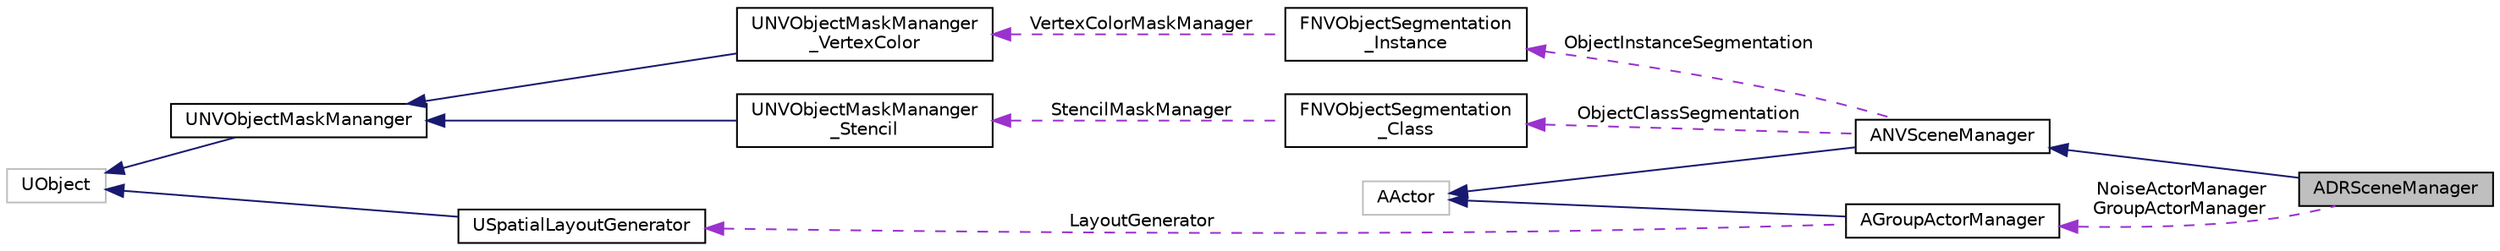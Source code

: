 digraph "ADRSceneManager"
{
  edge [fontname="Helvetica",fontsize="10",labelfontname="Helvetica",labelfontsize="10"];
  node [fontname="Helvetica",fontsize="10",shape=record];
  rankdir="LR";
  Node1 [label="ADRSceneManager",height=0.2,width=0.4,color="black", fillcolor="grey75", style="filled", fontcolor="black"];
  Node2 -> Node1 [dir="back",color="midnightblue",fontsize="10",style="solid",fontname="Helvetica"];
  Node2 [label="ANVSceneManager",height=0.2,width=0.4,color="black", fillcolor="white", style="filled",URL="$class_a_n_v_scene_manager.html"];
  Node3 -> Node2 [dir="back",color="midnightblue",fontsize="10",style="solid",fontname="Helvetica"];
  Node3 [label="AActor",height=0.2,width=0.4,color="grey75", fillcolor="white", style="filled"];
  Node4 -> Node2 [dir="back",color="darkorchid3",fontsize="10",style="dashed",label=" ObjectClassSegmentation" ,fontname="Helvetica"];
  Node4 [label="FNVObjectSegmentation\l_Class",height=0.2,width=0.4,color="black", fillcolor="white", style="filled",URL="$struct_f_n_v_object_segmentation___class.html"];
  Node5 -> Node4 [dir="back",color="darkorchid3",fontsize="10",style="dashed",label=" StencilMaskManager" ,fontname="Helvetica"];
  Node5 [label="UNVObjectMaskMananger\l_Stencil",height=0.2,width=0.4,color="black", fillcolor="white", style="filled",URL="$class_u_n_v_object_mask_mananger___stencil.html",tooltip="UNVObjectMaskMananger_Stencil scan actors in the scene, assign them an ID using StencilMask NOTE: Mas..."];
  Node6 -> Node5 [dir="back",color="midnightblue",fontsize="10",style="solid",fontname="Helvetica"];
  Node6 [label="UNVObjectMaskMananger",height=0.2,width=0.4,color="black", fillcolor="white", style="filled",URL="$class_u_n_v_object_mask_mananger.html",tooltip="Mask base class: scan actors in the scene, assign them an ID based on mask type. "];
  Node7 -> Node6 [dir="back",color="midnightblue",fontsize="10",style="solid",fontname="Helvetica"];
  Node7 [label="UObject",height=0.2,width=0.4,color="grey75", fillcolor="white", style="filled"];
  Node8 -> Node2 [dir="back",color="darkorchid3",fontsize="10",style="dashed",label=" ObjectInstanceSegmentation" ,fontname="Helvetica"];
  Node8 [label="FNVObjectSegmentation\l_Instance",height=0.2,width=0.4,color="black", fillcolor="white", style="filled",URL="$struct_f_n_v_object_segmentation___instance.html"];
  Node9 -> Node8 [dir="back",color="darkorchid3",fontsize="10",style="dashed",label=" VertexColorMaskManager" ,fontname="Helvetica"];
  Node9 [label="UNVObjectMaskMananger\l_VertexColor",height=0.2,width=0.4,color="black", fillcolor="white", style="filled",URL="$class_u_n_v_object_mask_mananger___vertex_color.html",tooltip="UNVObjectMaskMananger_VertexColor scan actors in the scene, assign them an ID using VertexColor (32bi..."];
  Node6 -> Node9 [dir="back",color="midnightblue",fontsize="10",style="solid",fontname="Helvetica"];
  Node10 -> Node1 [dir="back",color="darkorchid3",fontsize="10",style="dashed",label=" NoiseActorManager\nGroupActorManager" ,fontname="Helvetica"];
  Node10 [label="AGroupActorManager",height=0.2,width=0.4,color="black", fillcolor="white", style="filled",URL="$class_a_group_actor_manager.html"];
  Node3 -> Node10 [dir="back",color="midnightblue",fontsize="10",style="solid",fontname="Helvetica"];
  Node11 -> Node10 [dir="back",color="darkorchid3",fontsize="10",style="dashed",label=" LayoutGenerator" ,fontname="Helvetica"];
  Node11 [label="USpatialLayoutGenerator",height=0.2,width=0.4,color="black", fillcolor="white", style="filled",URL="$class_u_spatial_layout_generator.html"];
  Node7 -> Node11 [dir="back",color="midnightblue",fontsize="10",style="solid",fontname="Helvetica"];
}
